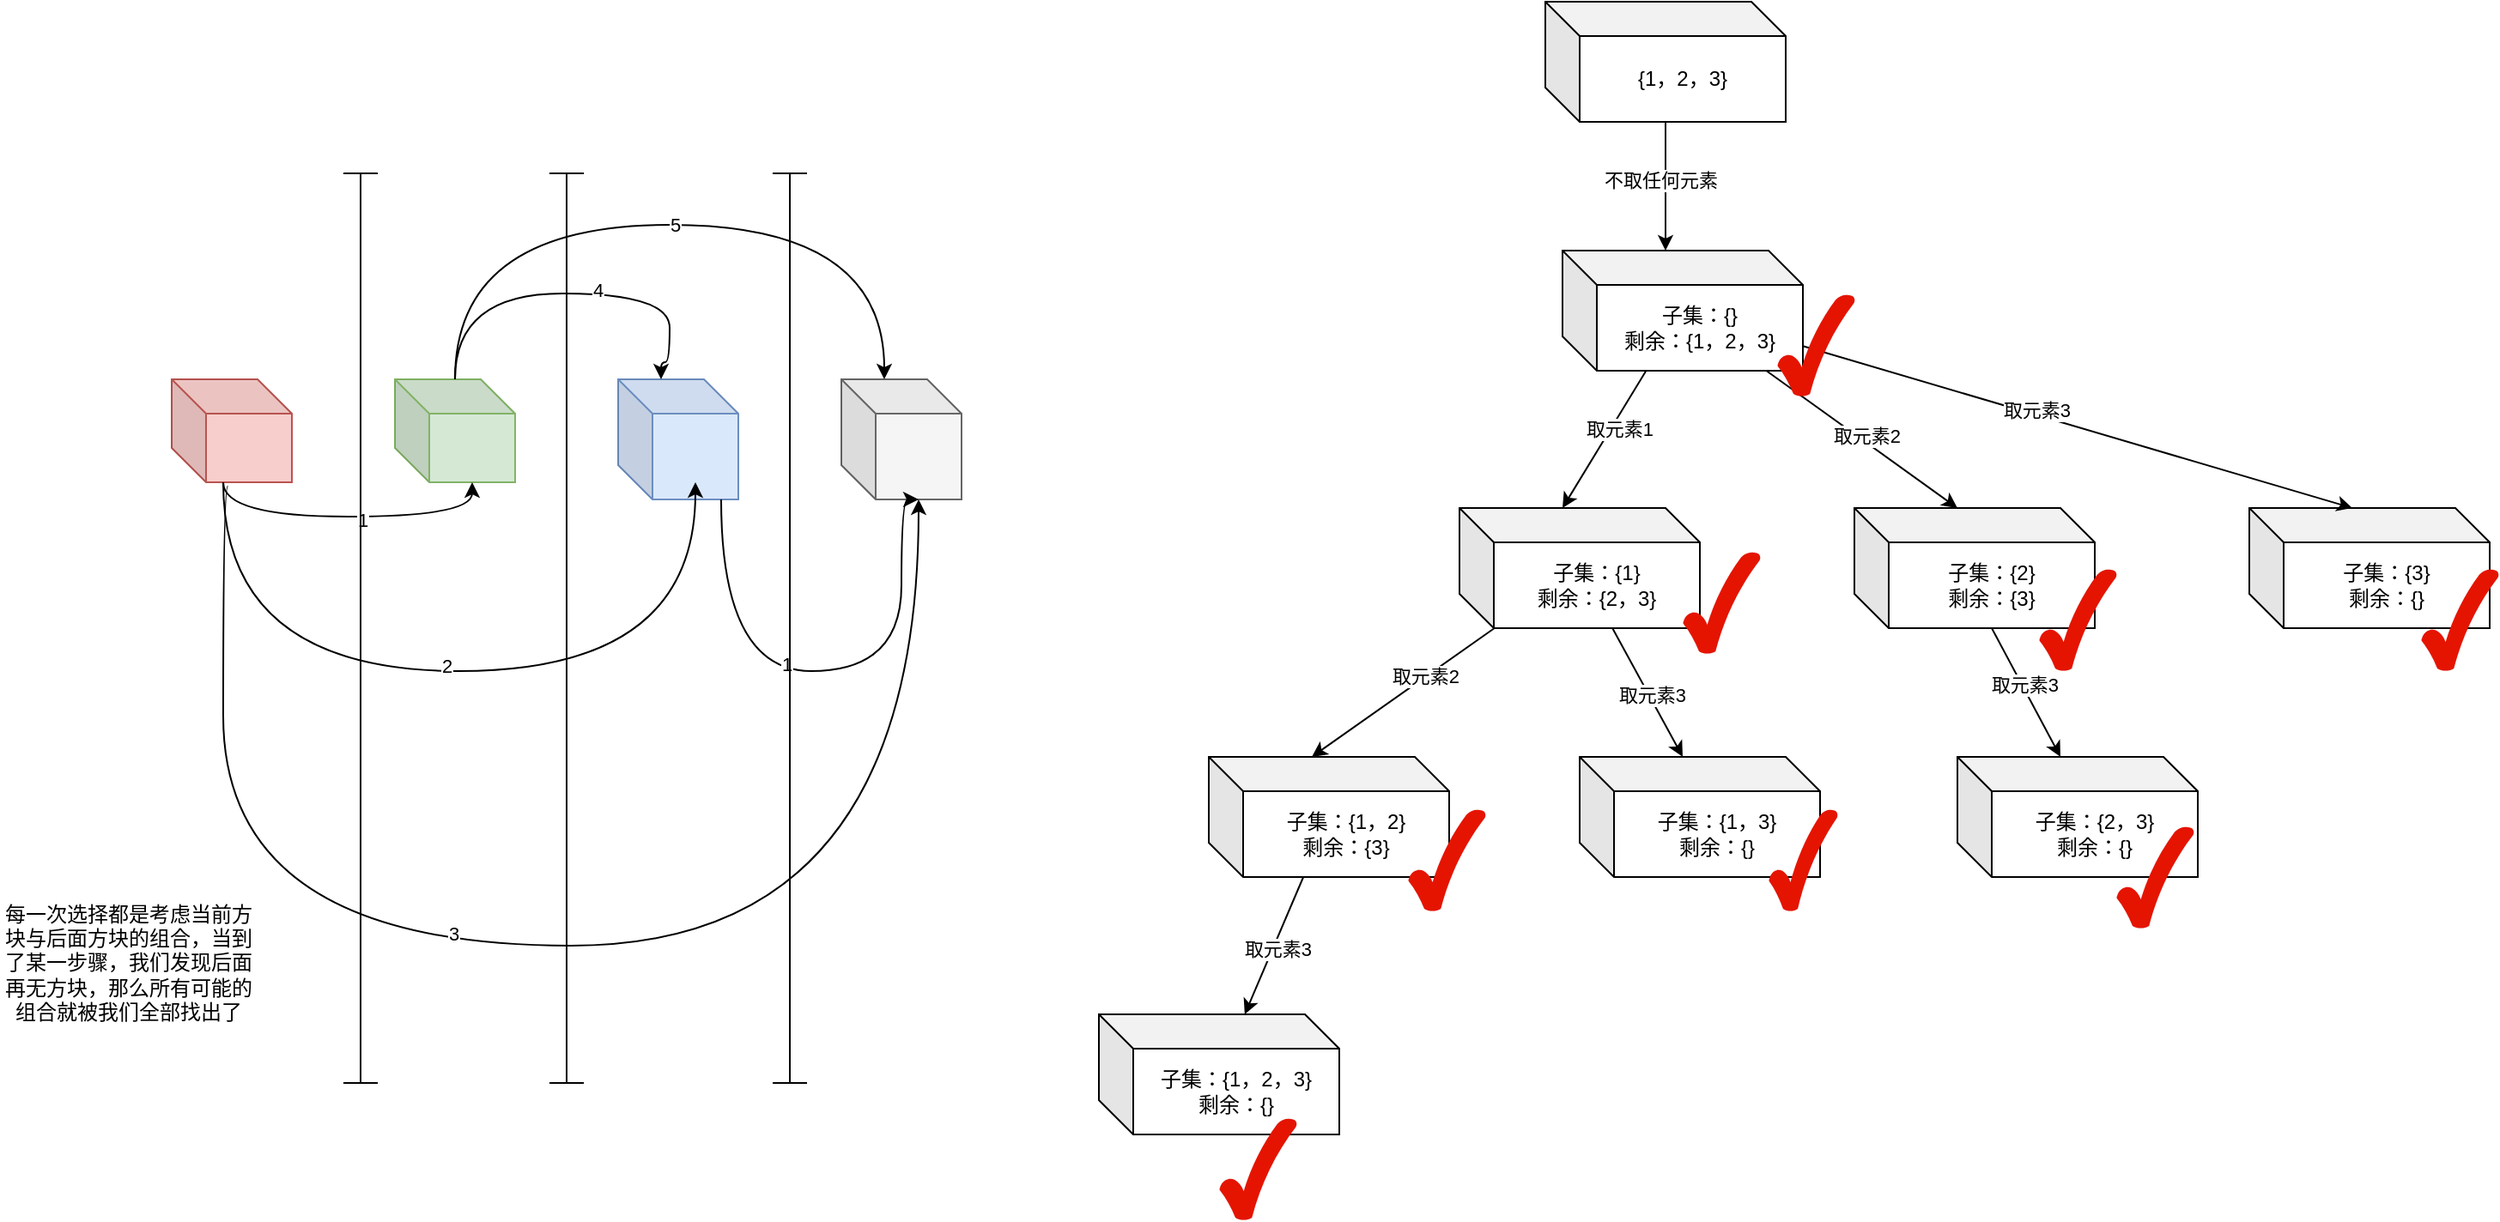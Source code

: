 <mxfile version="22.1.16" type="github">
  <diagram name="第 1 页" id="fLgio12kBrBf4XlUqpdN">
    <mxGraphModel dx="2000" dy="1834" grid="1" gridSize="10" guides="1" tooltips="1" connect="1" arrows="1" fold="1" page="1" pageScale="1" pageWidth="827" pageHeight="1169" math="0" shadow="0">
      <root>
        <mxCell id="0" />
        <mxCell id="1" parent="0" />
        <mxCell id="Qi2PRbjJ71dhXvv92tb2-1" value="子集：{&lt;span style=&quot;background-color: initial;&quot;&gt;}&lt;/span&gt;&lt;br&gt;剩余：{1，2，3}" style="shape=cube;whiteSpace=wrap;html=1;boundedLbl=1;backgroundOutline=1;darkOpacity=0.05;darkOpacity2=0.1;" parent="1" vertex="1">
          <mxGeometry x="480" y="5" width="140" height="70" as="geometry" />
        </mxCell>
        <mxCell id="Qi2PRbjJ71dhXvv92tb2-45" style="rounded=0;orthogonalLoop=1;jettySize=auto;html=1;entryX=0;entryY=0;entryDx=60;entryDy=0;entryPerimeter=0;exitX=0;exitY=0;exitDx=80;exitDy=70;exitPerimeter=0;" parent="1" source="Qi2PRbjJ71dhXvv92tb2-5" target="Qi2PRbjJ71dhXvv92tb2-42" edge="1">
          <mxGeometry relative="1" as="geometry" />
        </mxCell>
        <mxCell id="Qi2PRbjJ71dhXvv92tb2-48" value="取元素3" style="edgeLabel;html=1;align=center;verticalAlign=middle;resizable=0;points=[];" parent="Qi2PRbjJ71dhXvv92tb2-45" vertex="1" connectable="0">
          <mxGeometry x="-0.115" y="1" relative="1" as="geometry">
            <mxPoint as="offset" />
          </mxGeometry>
        </mxCell>
        <mxCell id="Qi2PRbjJ71dhXvv92tb2-3" value="子集：{1&lt;span style=&quot;background-color: initial;&quot;&gt;}&lt;/span&gt;&lt;br&gt;剩余：{2，3}" style="shape=cube;whiteSpace=wrap;html=1;boundedLbl=1;backgroundOutline=1;darkOpacity=0.05;darkOpacity2=0.1;" parent="1" vertex="1">
          <mxGeometry x="420" y="155" width="140" height="70" as="geometry" />
        </mxCell>
        <mxCell id="Qi2PRbjJ71dhXvv92tb2-4" value="子集：{3&lt;span style=&quot;background-color: initial;&quot;&gt;}&lt;/span&gt;&lt;br&gt;剩余：{}" style="shape=cube;whiteSpace=wrap;html=1;boundedLbl=1;backgroundOutline=1;darkOpacity=0.05;darkOpacity2=0.1;" parent="1" vertex="1">
          <mxGeometry x="880" y="155" width="140" height="70" as="geometry" />
        </mxCell>
        <mxCell id="Qi2PRbjJ71dhXvv92tb2-5" value="子集：{2&lt;span style=&quot;background-color: initial;&quot;&gt;}&lt;/span&gt;&lt;br&gt;剩余：{3}" style="shape=cube;whiteSpace=wrap;html=1;boundedLbl=1;backgroundOutline=1;darkOpacity=0.05;darkOpacity2=0.1;" parent="1" vertex="1">
          <mxGeometry x="650" y="155" width="140" height="70" as="geometry" />
        </mxCell>
        <mxCell id="Qi2PRbjJ71dhXvv92tb2-8" style="rounded=0;orthogonalLoop=1;jettySize=auto;html=1;entryX=0;entryY=0;entryDx=60;entryDy=0;entryPerimeter=0;" parent="1" source="Qi2PRbjJ71dhXvv92tb2-1" target="Qi2PRbjJ71dhXvv92tb2-3" edge="1">
          <mxGeometry relative="1" as="geometry" />
        </mxCell>
        <mxCell id="Qi2PRbjJ71dhXvv92tb2-13" value="取元素1" style="edgeLabel;html=1;align=center;verticalAlign=middle;resizable=0;points=[];" parent="Qi2PRbjJ71dhXvv92tb2-8" vertex="1" connectable="0">
          <mxGeometry x="-0.215" y="4" relative="1" as="geometry">
            <mxPoint as="offset" />
          </mxGeometry>
        </mxCell>
        <mxCell id="Qi2PRbjJ71dhXvv92tb2-9" style="rounded=0;orthogonalLoop=1;jettySize=auto;html=1;entryX=0;entryY=0;entryDx=60;entryDy=0;entryPerimeter=0;" parent="1" source="Qi2PRbjJ71dhXvv92tb2-1" target="Qi2PRbjJ71dhXvv92tb2-5" edge="1">
          <mxGeometry relative="1" as="geometry" />
        </mxCell>
        <mxCell id="Qi2PRbjJ71dhXvv92tb2-14" value="取元素2" style="edgeLabel;html=1;align=center;verticalAlign=middle;resizable=0;points=[];" parent="Qi2PRbjJ71dhXvv92tb2-9" vertex="1" connectable="0">
          <mxGeometry x="0.004" y="3" relative="1" as="geometry">
            <mxPoint as="offset" />
          </mxGeometry>
        </mxCell>
        <mxCell id="Qi2PRbjJ71dhXvv92tb2-10" style="rounded=0;orthogonalLoop=1;jettySize=auto;html=1;entryX=0;entryY=0;entryDx=60;entryDy=0;entryPerimeter=0;" parent="1" source="Qi2PRbjJ71dhXvv92tb2-1" target="Qi2PRbjJ71dhXvv92tb2-4" edge="1">
          <mxGeometry relative="1" as="geometry" />
        </mxCell>
        <mxCell id="Qi2PRbjJ71dhXvv92tb2-15" value="取元素3" style="edgeLabel;html=1;align=center;verticalAlign=middle;resizable=0;points=[];" parent="Qi2PRbjJ71dhXvv92tb2-10" vertex="1" connectable="0">
          <mxGeometry x="-0.159" y="3" relative="1" as="geometry">
            <mxPoint as="offset" />
          </mxGeometry>
        </mxCell>
        <mxCell id="Qi2PRbjJ71dhXvv92tb2-16" value="" style="shape=cube;whiteSpace=wrap;html=1;boundedLbl=1;backgroundOutline=1;darkOpacity=0.05;darkOpacity2=0.1;fillColor=#f8cecc;strokeColor=#b85450;" parent="1" vertex="1">
          <mxGeometry x="-330" y="80" width="70" height="60" as="geometry" />
        </mxCell>
        <mxCell id="Qi2PRbjJ71dhXvv92tb2-17" value="" style="shape=cube;whiteSpace=wrap;html=1;boundedLbl=1;backgroundOutline=1;darkOpacity=0.05;darkOpacity2=0.1;fillColor=#d5e8d4;strokeColor=#82b366;" parent="1" vertex="1">
          <mxGeometry x="-200" y="80" width="70" height="60" as="geometry" />
        </mxCell>
        <mxCell id="Qi2PRbjJ71dhXvv92tb2-18" value="" style="shape=cube;whiteSpace=wrap;html=1;boundedLbl=1;backgroundOutline=1;darkOpacity=0.05;darkOpacity2=0.1;fillColor=#dae8fc;strokeColor=#6c8ebf;" parent="1" vertex="1">
          <mxGeometry x="-70" y="80" width="70" height="70" as="geometry" />
        </mxCell>
        <mxCell id="Qi2PRbjJ71dhXvv92tb2-20" style="edgeStyle=orthogonalEdgeStyle;curved=1;rounded=0;orthogonalLoop=1;jettySize=auto;html=1;entryX=0;entryY=0;entryDx=45;entryDy=60;entryPerimeter=0;" parent="1" source="Qi2PRbjJ71dhXvv92tb2-16" target="Qi2PRbjJ71dhXvv92tb2-17" edge="1">
          <mxGeometry relative="1" as="geometry">
            <Array as="points">
              <mxPoint x="-300" y="160" />
              <mxPoint x="-155" y="160" />
            </Array>
          </mxGeometry>
        </mxCell>
        <mxCell id="Qi2PRbjJ71dhXvv92tb2-28" value="1" style="edgeLabel;html=1;align=center;verticalAlign=middle;resizable=0;points=[];" parent="Qi2PRbjJ71dhXvv92tb2-20" vertex="1" connectable="0">
          <mxGeometry x="0.085" y="-2" relative="1" as="geometry">
            <mxPoint as="offset" />
          </mxGeometry>
        </mxCell>
        <mxCell id="Qi2PRbjJ71dhXvv92tb2-21" style="edgeStyle=orthogonalEdgeStyle;curved=1;rounded=0;orthogonalLoop=1;jettySize=auto;html=1;entryX=0;entryY=0;entryDx=45;entryDy=60;entryPerimeter=0;" parent="1" source="Qi2PRbjJ71dhXvv92tb2-16" target="Qi2PRbjJ71dhXvv92tb2-18" edge="1">
          <mxGeometry relative="1" as="geometry">
            <Array as="points">
              <mxPoint x="-300" y="250" />
              <mxPoint x="-25" y="250" />
            </Array>
          </mxGeometry>
        </mxCell>
        <mxCell id="Qi2PRbjJ71dhXvv92tb2-29" value="2" style="edgeLabel;html=1;align=center;verticalAlign=middle;resizable=0;points=[];" parent="Qi2PRbjJ71dhXvv92tb2-21" vertex="1" connectable="0">
          <mxGeometry x="-0.033" y="3" relative="1" as="geometry">
            <mxPoint as="offset" />
          </mxGeometry>
        </mxCell>
        <mxCell id="Qi2PRbjJ71dhXvv92tb2-22" style="edgeStyle=orthogonalEdgeStyle;curved=1;rounded=0;orthogonalLoop=1;jettySize=auto;html=1;entryX=0;entryY=0;entryDx=25;entryDy=0;entryPerimeter=0;" parent="1" source="Qi2PRbjJ71dhXvv92tb2-17" target="Qi2PRbjJ71dhXvv92tb2-18" edge="1">
          <mxGeometry relative="1" as="geometry">
            <mxPoint x="-40" y="60" as="targetPoint" />
            <Array as="points">
              <mxPoint x="-165" y="30" />
              <mxPoint x="-40" y="30" />
              <mxPoint x="-40" y="70" />
              <mxPoint x="-45" y="70" />
            </Array>
          </mxGeometry>
        </mxCell>
        <mxCell id="Qi2PRbjJ71dhXvv92tb2-31" value="4" style="edgeLabel;html=1;align=center;verticalAlign=middle;resizable=0;points=[];" parent="Qi2PRbjJ71dhXvv92tb2-22" vertex="1" connectable="0">
          <mxGeometry x="0.151" y="2" relative="1" as="geometry">
            <mxPoint as="offset" />
          </mxGeometry>
        </mxCell>
        <mxCell id="Qi2PRbjJ71dhXvv92tb2-23" value="" style="shape=cube;whiteSpace=wrap;html=1;boundedLbl=1;backgroundOutline=1;darkOpacity=0.05;darkOpacity2=0.1;fillColor=#f5f5f5;strokeColor=#666666;fontColor=#333333;" parent="1" vertex="1">
          <mxGeometry x="60" y="80" width="70" height="70" as="geometry" />
        </mxCell>
        <mxCell id="Qi2PRbjJ71dhXvv92tb2-24" style="edgeStyle=orthogonalEdgeStyle;curved=1;rounded=0;orthogonalLoop=1;jettySize=auto;html=1;entryX=0;entryY=0;entryDx=45;entryDy=70;entryPerimeter=0;exitX=0.467;exitY=1.038;exitDx=0;exitDy=0;exitPerimeter=0;" parent="1" source="Qi2PRbjJ71dhXvv92tb2-16" target="Qi2PRbjJ71dhXvv92tb2-23" edge="1">
          <mxGeometry relative="1" as="geometry">
            <Array as="points">
              <mxPoint x="-300" y="143" />
              <mxPoint x="-300" y="410" />
              <mxPoint x="105" y="410" />
            </Array>
          </mxGeometry>
        </mxCell>
        <mxCell id="Qi2PRbjJ71dhXvv92tb2-30" value="3" style="edgeLabel;html=1;align=center;verticalAlign=middle;resizable=0;points=[];" parent="Qi2PRbjJ71dhXvv92tb2-24" vertex="1" connectable="0">
          <mxGeometry x="-0.135" y="7" relative="1" as="geometry">
            <mxPoint as="offset" />
          </mxGeometry>
        </mxCell>
        <mxCell id="Qi2PRbjJ71dhXvv92tb2-25" style="edgeStyle=orthogonalEdgeStyle;curved=1;rounded=0;orthogonalLoop=1;jettySize=auto;html=1;entryX=0;entryY=0;entryDx=25;entryDy=0;entryPerimeter=0;" parent="1" source="Qi2PRbjJ71dhXvv92tb2-17" target="Qi2PRbjJ71dhXvv92tb2-23" edge="1">
          <mxGeometry relative="1" as="geometry">
            <Array as="points">
              <mxPoint x="-165" y="-10" />
              <mxPoint x="85" y="-10" />
            </Array>
          </mxGeometry>
        </mxCell>
        <mxCell id="Qi2PRbjJ71dhXvv92tb2-32" value="5" style="edgeLabel;html=1;align=center;verticalAlign=middle;resizable=0;points=[];" parent="Qi2PRbjJ71dhXvv92tb2-25" vertex="1" connectable="0">
          <mxGeometry x="0.015" relative="1" as="geometry">
            <mxPoint as="offset" />
          </mxGeometry>
        </mxCell>
        <mxCell id="Qi2PRbjJ71dhXvv92tb2-26" style="edgeStyle=orthogonalEdgeStyle;curved=1;rounded=0;orthogonalLoop=1;jettySize=auto;html=1;entryX=0;entryY=0;entryDx=45;entryDy=70;entryPerimeter=0;" parent="1" source="Qi2PRbjJ71dhXvv92tb2-18" target="Qi2PRbjJ71dhXvv92tb2-23" edge="1">
          <mxGeometry relative="1" as="geometry">
            <Array as="points">
              <mxPoint x="-10" y="250" />
              <mxPoint x="95" y="250" />
              <mxPoint x="95" y="150" />
            </Array>
          </mxGeometry>
        </mxCell>
        <mxCell id="Qi2PRbjJ71dhXvv92tb2-33" value="1" style="edgeLabel;html=1;align=center;verticalAlign=middle;resizable=0;points=[];" parent="Qi2PRbjJ71dhXvv92tb2-26" vertex="1" connectable="0">
          <mxGeometry x="-0.128" y="4" relative="1" as="geometry">
            <mxPoint as="offset" />
          </mxGeometry>
        </mxCell>
        <mxCell id="Qi2PRbjJ71dhXvv92tb2-34" value="" style="shape=crossbar;whiteSpace=wrap;html=1;rounded=1;direction=south;" parent="1" vertex="1">
          <mxGeometry x="-230" y="-40" width="20" height="530" as="geometry" />
        </mxCell>
        <mxCell id="Qi2PRbjJ71dhXvv92tb2-35" value="" style="shape=crossbar;whiteSpace=wrap;html=1;rounded=1;direction=south;" parent="1" vertex="1">
          <mxGeometry x="-110" y="-40" width="20" height="530" as="geometry" />
        </mxCell>
        <mxCell id="Qi2PRbjJ71dhXvv92tb2-36" value="" style="shape=crossbar;whiteSpace=wrap;html=1;rounded=1;direction=south;" parent="1" vertex="1">
          <mxGeometry x="20" y="-40" width="20" height="530" as="geometry" />
        </mxCell>
        <mxCell id="Qi2PRbjJ71dhXvv92tb2-38" value="每一次选择都是考虑当前方块与后面方块的组合，当到了某一步骤，我们发现后面再无方块，那么所有可能的组合就被我们全部找出了" style="text;html=1;strokeColor=none;fillColor=none;align=center;verticalAlign=middle;whiteSpace=wrap;rounded=0;" parent="1" vertex="1">
          <mxGeometry x="-430" y="380" width="150" height="80" as="geometry" />
        </mxCell>
        <mxCell id="Qi2PRbjJ71dhXvv92tb2-50" style="rounded=0;orthogonalLoop=1;jettySize=auto;html=1;" parent="1" source="Qi2PRbjJ71dhXvv92tb2-40" target="Qi2PRbjJ71dhXvv92tb2-49" edge="1">
          <mxGeometry relative="1" as="geometry" />
        </mxCell>
        <mxCell id="Qi2PRbjJ71dhXvv92tb2-51" value="取元素3" style="edgeLabel;html=1;align=center;verticalAlign=middle;resizable=0;points=[];" parent="Qi2PRbjJ71dhXvv92tb2-50" vertex="1" connectable="0">
          <mxGeometry x="0.017" y="2" relative="1" as="geometry">
            <mxPoint as="offset" />
          </mxGeometry>
        </mxCell>
        <mxCell id="Qi2PRbjJ71dhXvv92tb2-40" value="子集：{1，2&lt;span style=&quot;background-color: initial;&quot;&gt;}&lt;/span&gt;&lt;br&gt;剩余：{3}" style="shape=cube;whiteSpace=wrap;html=1;boundedLbl=1;backgroundOutline=1;darkOpacity=0.05;darkOpacity2=0.1;" parent="1" vertex="1">
          <mxGeometry x="274" y="300" width="140" height="70" as="geometry" />
        </mxCell>
        <mxCell id="Qi2PRbjJ71dhXvv92tb2-41" value="子集：{1，3&lt;span style=&quot;background-color: initial;&quot;&gt;}&lt;/span&gt;&lt;br&gt;剩余：{}" style="shape=cube;whiteSpace=wrap;html=1;boundedLbl=1;backgroundOutline=1;darkOpacity=0.05;darkOpacity2=0.1;" parent="1" vertex="1">
          <mxGeometry x="490" y="300" width="140" height="70" as="geometry" />
        </mxCell>
        <mxCell id="Qi2PRbjJ71dhXvv92tb2-42" value="子集：{2，3&lt;span style=&quot;background-color: initial;&quot;&gt;}&lt;/span&gt;&lt;br&gt;剩余：{}" style="shape=cube;whiteSpace=wrap;html=1;boundedLbl=1;backgroundOutline=1;darkOpacity=0.05;darkOpacity2=0.1;" parent="1" vertex="1">
          <mxGeometry x="710" y="300" width="140" height="70" as="geometry" />
        </mxCell>
        <mxCell id="Qi2PRbjJ71dhXvv92tb2-43" style="rounded=0;orthogonalLoop=1;jettySize=auto;html=1;entryX=0;entryY=0;entryDx=60;entryDy=0;entryPerimeter=0;" parent="1" source="Qi2PRbjJ71dhXvv92tb2-3" target="Qi2PRbjJ71dhXvv92tb2-40" edge="1">
          <mxGeometry relative="1" as="geometry" />
        </mxCell>
        <mxCell id="Qi2PRbjJ71dhXvv92tb2-46" value="取元素2" style="edgeLabel;html=1;align=center;verticalAlign=middle;resizable=0;points=[];" parent="Qi2PRbjJ71dhXvv92tb2-43" vertex="1" connectable="0">
          <mxGeometry x="-0.244" y="-1" relative="1" as="geometry">
            <mxPoint as="offset" />
          </mxGeometry>
        </mxCell>
        <mxCell id="Qi2PRbjJ71dhXvv92tb2-44" style="rounded=0;orthogonalLoop=1;jettySize=auto;html=1;entryX=0;entryY=0;entryDx=60;entryDy=0;entryPerimeter=0;" parent="1" source="Qi2PRbjJ71dhXvv92tb2-3" target="Qi2PRbjJ71dhXvv92tb2-41" edge="1">
          <mxGeometry relative="1" as="geometry" />
        </mxCell>
        <mxCell id="Qi2PRbjJ71dhXvv92tb2-47" value="取元素3" style="edgeLabel;html=1;align=center;verticalAlign=middle;resizable=0;points=[];" parent="Qi2PRbjJ71dhXvv92tb2-44" vertex="1" connectable="0">
          <mxGeometry x="0.036" relative="1" as="geometry">
            <mxPoint x="1" as="offset" />
          </mxGeometry>
        </mxCell>
        <mxCell id="Qi2PRbjJ71dhXvv92tb2-49" value="子集：{1，2，3&lt;span style=&quot;background-color: initial;&quot;&gt;}&lt;/span&gt;&lt;br&gt;剩余：{}" style="shape=cube;whiteSpace=wrap;html=1;boundedLbl=1;backgroundOutline=1;darkOpacity=0.05;darkOpacity2=0.1;" parent="1" vertex="1">
          <mxGeometry x="210" y="450" width="140" height="70" as="geometry" />
        </mxCell>
        <mxCell id="mknQVU8iUdIRWB98rqgX-1" value="" style="verticalLabelPosition=bottom;verticalAlign=top;html=1;shape=mxgraph.basic.tick;fillColor=#e51400;strokeColor=#B20000;fontColor=#ffffff;strokeWidth=0;fontSize=8;" vertex="1" parent="1">
          <mxGeometry x="280" y="510" width="45" height="60" as="geometry" />
        </mxCell>
        <mxCell id="mknQVU8iUdIRWB98rqgX-2" value="" style="verticalLabelPosition=bottom;verticalAlign=top;html=1;shape=mxgraph.basic.tick;fillColor=#e51400;strokeColor=#B20000;fontColor=#ffffff;strokeWidth=0;fontSize=8;" vertex="1" parent="1">
          <mxGeometry x="390" y="330" width="45" height="60" as="geometry" />
        </mxCell>
        <mxCell id="mknQVU8iUdIRWB98rqgX-3" value="" style="verticalLabelPosition=bottom;verticalAlign=top;html=1;shape=mxgraph.basic.tick;fillColor=#e51400;strokeColor=#B20000;fontColor=#ffffff;strokeWidth=0;fontSize=8;" vertex="1" parent="1">
          <mxGeometry x="550" y="180" width="45" height="60" as="geometry" />
        </mxCell>
        <mxCell id="mknQVU8iUdIRWB98rqgX-4" value="" style="verticalLabelPosition=bottom;verticalAlign=top;html=1;shape=mxgraph.basic.tick;fillColor=#e51400;strokeColor=#B20000;fontColor=#ffffff;strokeWidth=0;fontSize=8;" vertex="1" parent="1">
          <mxGeometry x="980" y="190" width="45" height="60" as="geometry" />
        </mxCell>
        <mxCell id="mknQVU8iUdIRWB98rqgX-5" value="" style="verticalLabelPosition=bottom;verticalAlign=top;html=1;shape=mxgraph.basic.tick;fillColor=#e51400;strokeColor=#B20000;fontColor=#ffffff;strokeWidth=0;fontSize=8;" vertex="1" parent="1">
          <mxGeometry x="757.5" y="190" width="45" height="60" as="geometry" />
        </mxCell>
        <mxCell id="mknQVU8iUdIRWB98rqgX-6" value="" style="verticalLabelPosition=bottom;verticalAlign=top;html=1;shape=mxgraph.basic.tick;fillColor=#e51400;strokeColor=#B20000;fontColor=#ffffff;strokeWidth=0;fontSize=8;" vertex="1" parent="1">
          <mxGeometry x="600" y="330" width="40" height="60" as="geometry" />
        </mxCell>
        <mxCell id="mknQVU8iUdIRWB98rqgX-7" value="" style="verticalLabelPosition=bottom;verticalAlign=top;html=1;shape=mxgraph.basic.tick;fillColor=#e51400;strokeColor=#B20000;fontColor=#ffffff;strokeWidth=0;fontSize=8;" vertex="1" parent="1">
          <mxGeometry x="802.5" y="340" width="45" height="60" as="geometry" />
        </mxCell>
        <mxCell id="mknQVU8iUdIRWB98rqgX-9" value="{1，2，3}" style="shape=cube;whiteSpace=wrap;html=1;boundedLbl=1;backgroundOutline=1;darkOpacity=0.05;darkOpacity2=0.1;" vertex="1" parent="1">
          <mxGeometry x="470" y="-140" width="140" height="70" as="geometry" />
        </mxCell>
        <mxCell id="mknQVU8iUdIRWB98rqgX-10" style="edgeStyle=orthogonalEdgeStyle;curved=1;rounded=0;orthogonalLoop=1;jettySize=auto;html=1;entryX=0;entryY=0;entryDx=60;entryDy=0;entryPerimeter=0;" edge="1" parent="1" source="mknQVU8iUdIRWB98rqgX-9" target="Qi2PRbjJ71dhXvv92tb2-1">
          <mxGeometry relative="1" as="geometry" />
        </mxCell>
        <mxCell id="mknQVU8iUdIRWB98rqgX-11" value="不取任何元素" style="edgeLabel;html=1;align=center;verticalAlign=middle;resizable=0;points=[];" vertex="1" connectable="0" parent="mknQVU8iUdIRWB98rqgX-10">
          <mxGeometry x="-0.102" y="-3" relative="1" as="geometry">
            <mxPoint as="offset" />
          </mxGeometry>
        </mxCell>
        <mxCell id="mknQVU8iUdIRWB98rqgX-12" value="" style="verticalLabelPosition=bottom;verticalAlign=top;html=1;shape=mxgraph.basic.tick;fillColor=#e51400;strokeColor=#B20000;fontColor=#ffffff;strokeWidth=0;fontSize=8;" vertex="1" parent="1">
          <mxGeometry x="605" y="30" width="45" height="60" as="geometry" />
        </mxCell>
      </root>
    </mxGraphModel>
  </diagram>
</mxfile>
